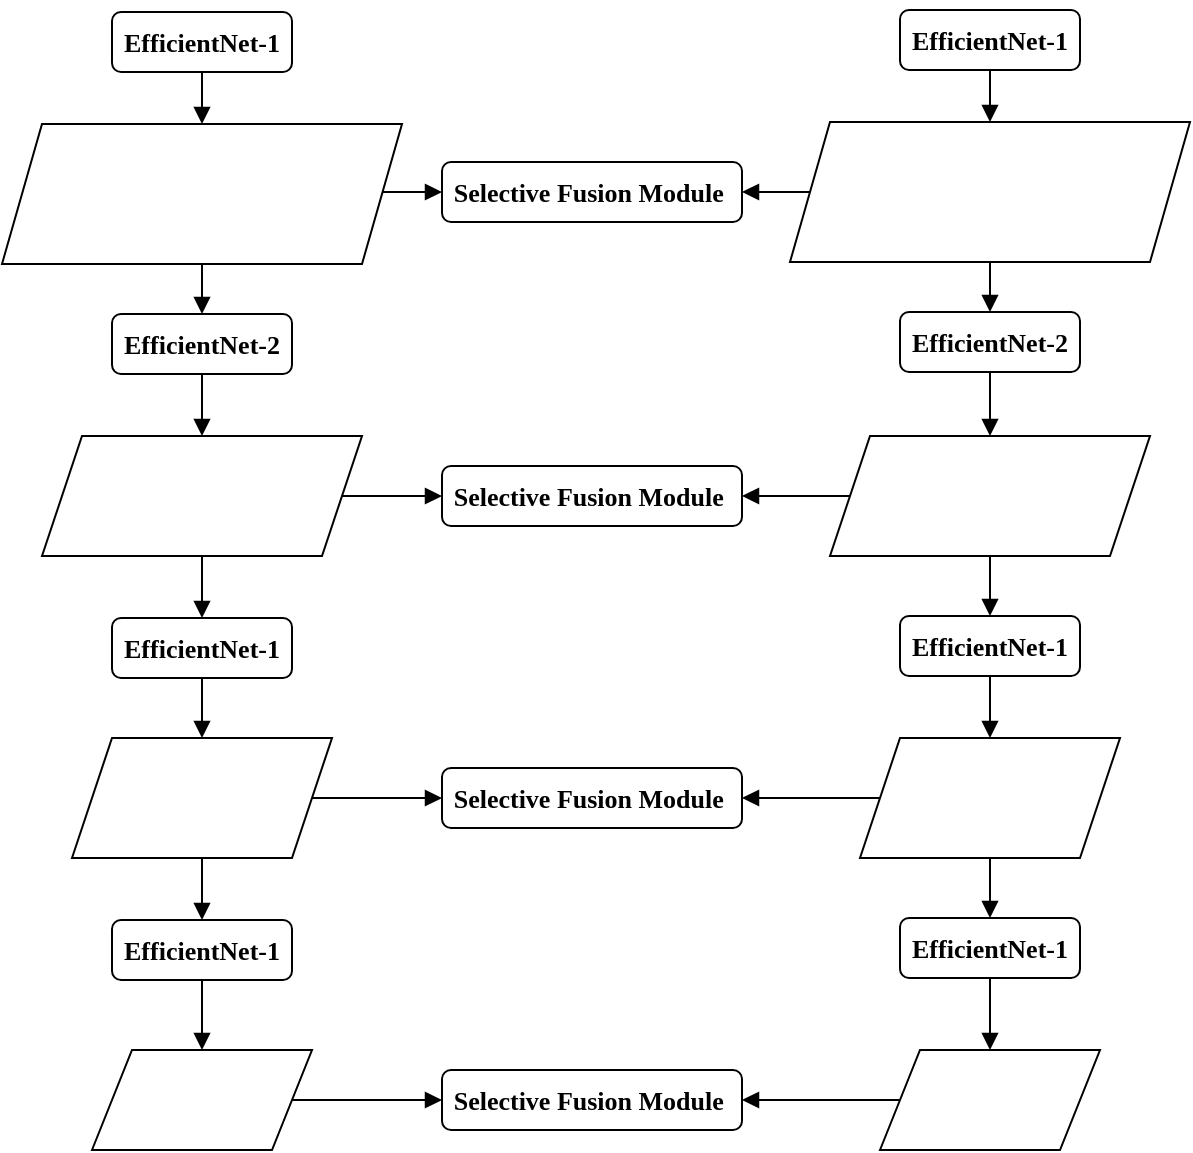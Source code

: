<mxfile version="19.0.3" type="github">
  <diagram id="V5kDmpHyvOkLffiQJ7OR" name="Page-1">
    <mxGraphModel dx="691" dy="419" grid="1" gridSize="10" guides="1" tooltips="1" connect="1" arrows="1" fold="1" page="1" pageScale="1" pageWidth="827" pageHeight="1169" math="0" shadow="0">
      <root>
        <mxCell id="0" />
        <mxCell id="1" parent="0" />
        <mxCell id="irn-x4I0Ozi95wOQKls3-12" style="edgeStyle=orthogonalEdgeStyle;rounded=0;orthogonalLoop=1;jettySize=auto;html=1;exitX=0.5;exitY=1;exitDx=0;exitDy=0;entryX=0.5;entryY=0;entryDx=0;entryDy=0;fontFamily=Times New Roman;endArrow=block;endFill=1;" edge="1" parent="1" source="irn-x4I0Ozi95wOQKls3-1" target="irn-x4I0Ozi95wOQKls3-7">
          <mxGeometry relative="1" as="geometry" />
        </mxCell>
        <mxCell id="irn-x4I0Ozi95wOQKls3-38" style="edgeStyle=orthogonalEdgeStyle;rounded=0;orthogonalLoop=1;jettySize=auto;html=1;exitX=1;exitY=0.5;exitDx=0;exitDy=0;fontFamily=Times New Roman;fontSize=13;endArrow=block;endFill=1;" edge="1" parent="1" source="irn-x4I0Ozi95wOQKls3-1" target="irn-x4I0Ozi95wOQKls3-37">
          <mxGeometry relative="1" as="geometry" />
        </mxCell>
        <mxCell id="irn-x4I0Ozi95wOQKls3-1" value="" style="shape=parallelogram;perimeter=parallelogramPerimeter;whiteSpace=wrap;html=1;fixedSize=1;" vertex="1" parent="1">
          <mxGeometry x="40" y="242" width="160" height="60" as="geometry" />
        </mxCell>
        <mxCell id="irn-x4I0Ozi95wOQKls3-14" style="edgeStyle=orthogonalEdgeStyle;rounded=0;orthogonalLoop=1;jettySize=auto;html=1;exitX=0.5;exitY=1;exitDx=0;exitDy=0;entryX=0.5;entryY=0;entryDx=0;entryDy=0;fontFamily=Times New Roman;endArrow=block;endFill=1;" edge="1" parent="1" source="irn-x4I0Ozi95wOQKls3-3" target="irn-x4I0Ozi95wOQKls3-8">
          <mxGeometry relative="1" as="geometry" />
        </mxCell>
        <mxCell id="irn-x4I0Ozi95wOQKls3-41" style="edgeStyle=orthogonalEdgeStyle;rounded=0;orthogonalLoop=1;jettySize=auto;html=1;exitX=1;exitY=0.5;exitDx=0;exitDy=0;fontFamily=Times New Roman;fontSize=13;endArrow=block;endFill=1;" edge="1" parent="1" source="irn-x4I0Ozi95wOQKls3-3" target="irn-x4I0Ozi95wOQKls3-40">
          <mxGeometry relative="1" as="geometry" />
        </mxCell>
        <mxCell id="irn-x4I0Ozi95wOQKls3-3" value="" style="shape=parallelogram;perimeter=parallelogramPerimeter;whiteSpace=wrap;html=1;fixedSize=1;" vertex="1" parent="1">
          <mxGeometry x="55" y="393" width="130" height="60" as="geometry" />
        </mxCell>
        <mxCell id="irn-x4I0Ozi95wOQKls3-44" style="edgeStyle=orthogonalEdgeStyle;rounded=0;orthogonalLoop=1;jettySize=auto;html=1;exitX=1;exitY=0.5;exitDx=0;exitDy=0;entryX=0;entryY=0.5;entryDx=0;entryDy=0;fontFamily=Times New Roman;fontSize=13;endArrow=block;endFill=1;" edge="1" parent="1" source="irn-x4I0Ozi95wOQKls3-4" target="irn-x4I0Ozi95wOQKls3-43">
          <mxGeometry relative="1" as="geometry" />
        </mxCell>
        <mxCell id="irn-x4I0Ozi95wOQKls3-4" value="" style="shape=parallelogram;perimeter=parallelogramPerimeter;whiteSpace=wrap;html=1;fixedSize=1;" vertex="1" parent="1">
          <mxGeometry x="65" y="549" width="110" height="50" as="geometry" />
        </mxCell>
        <mxCell id="irn-x4I0Ozi95wOQKls3-10" style="edgeStyle=orthogonalEdgeStyle;rounded=0;orthogonalLoop=1;jettySize=auto;html=1;exitX=0.5;exitY=1;exitDx=0;exitDy=0;entryX=0.5;entryY=0;entryDx=0;entryDy=0;fontFamily=Times New Roman;endArrow=block;endFill=1;" edge="1" parent="1" source="irn-x4I0Ozi95wOQKls3-5" target="irn-x4I0Ozi95wOQKls3-6">
          <mxGeometry relative="1" as="geometry" />
        </mxCell>
        <mxCell id="irn-x4I0Ozi95wOQKls3-34" style="edgeStyle=orthogonalEdgeStyle;rounded=0;orthogonalLoop=1;jettySize=auto;html=1;exitX=1;exitY=0.5;exitDx=0;exitDy=0;entryX=0;entryY=0.5;entryDx=0;entryDy=0;fontFamily=Times New Roman;fontSize=13;endArrow=block;endFill=1;" edge="1" parent="1" source="irn-x4I0Ozi95wOQKls3-5" target="irn-x4I0Ozi95wOQKls3-33">
          <mxGeometry relative="1" as="geometry">
            <Array as="points">
              <mxPoint x="240" y="120" />
            </Array>
          </mxGeometry>
        </mxCell>
        <mxCell id="irn-x4I0Ozi95wOQKls3-5" value="" style="shape=parallelogram;perimeter=parallelogramPerimeter;whiteSpace=wrap;html=1;fixedSize=1;" vertex="1" parent="1">
          <mxGeometry x="20" y="86" width="200" height="70" as="geometry" />
        </mxCell>
        <mxCell id="irn-x4I0Ozi95wOQKls3-11" style="edgeStyle=orthogonalEdgeStyle;rounded=0;orthogonalLoop=1;jettySize=auto;html=1;exitX=0.5;exitY=1;exitDx=0;exitDy=0;fontFamily=Times New Roman;endArrow=block;endFill=1;" edge="1" parent="1" source="irn-x4I0Ozi95wOQKls3-6" target="irn-x4I0Ozi95wOQKls3-1">
          <mxGeometry relative="1" as="geometry" />
        </mxCell>
        <mxCell id="irn-x4I0Ozi95wOQKls3-6" value="&lt;p class=&quot;MsoNormal&quot;&gt;&lt;b&gt;&lt;font style=&quot;font-size: 13px;&quot; face=&quot;Times New Roman&quot;&gt;EfficientNet-2&lt;/font&gt;&lt;/b&gt;&lt;/p&gt;" style="rounded=1;whiteSpace=wrap;html=1;" vertex="1" parent="1">
          <mxGeometry x="75" y="181" width="90" height="30" as="geometry" />
        </mxCell>
        <mxCell id="irn-x4I0Ozi95wOQKls3-13" style="edgeStyle=orthogonalEdgeStyle;rounded=0;orthogonalLoop=1;jettySize=auto;html=1;exitX=0.5;exitY=1;exitDx=0;exitDy=0;fontFamily=Times New Roman;endArrow=block;endFill=1;" edge="1" parent="1" source="irn-x4I0Ozi95wOQKls3-7" target="irn-x4I0Ozi95wOQKls3-3">
          <mxGeometry relative="1" as="geometry" />
        </mxCell>
        <mxCell id="irn-x4I0Ozi95wOQKls3-7" value="&lt;p class=&quot;MsoNormal&quot;&gt;&lt;b&gt;&lt;font style=&quot;font-size: 13px;&quot; face=&quot;Times New Roman&quot;&gt;EfficientNet-1&lt;/font&gt;&lt;/b&gt;&lt;/p&gt;" style="rounded=1;whiteSpace=wrap;html=1;" vertex="1" parent="1">
          <mxGeometry x="75" y="333" width="90" height="30" as="geometry" />
        </mxCell>
        <mxCell id="irn-x4I0Ozi95wOQKls3-15" style="edgeStyle=orthogonalEdgeStyle;rounded=0;orthogonalLoop=1;jettySize=auto;html=1;exitX=0.5;exitY=1;exitDx=0;exitDy=0;entryX=0.5;entryY=0;entryDx=0;entryDy=0;fontFamily=Times New Roman;endArrow=block;endFill=1;" edge="1" parent="1" source="irn-x4I0Ozi95wOQKls3-8" target="irn-x4I0Ozi95wOQKls3-4">
          <mxGeometry relative="1" as="geometry" />
        </mxCell>
        <mxCell id="irn-x4I0Ozi95wOQKls3-8" value="&lt;p class=&quot;MsoNormal&quot;&gt;&lt;b&gt;&lt;font style=&quot;font-size: 13px;&quot; face=&quot;Times New Roman&quot;&gt;EfficientNet-1&lt;/font&gt;&lt;/b&gt;&lt;/p&gt;" style="rounded=1;whiteSpace=wrap;html=1;" vertex="1" parent="1">
          <mxGeometry x="75" y="484" width="90" height="30" as="geometry" />
        </mxCell>
        <mxCell id="irn-x4I0Ozi95wOQKls3-16" style="edgeStyle=orthogonalEdgeStyle;rounded=0;orthogonalLoop=1;jettySize=auto;html=1;exitX=0.5;exitY=1;exitDx=0;exitDy=0;entryX=0.5;entryY=0;entryDx=0;entryDy=0;fontFamily=Times New Roman;endArrow=block;endFill=1;" edge="1" parent="1" source="irn-x4I0Ozi95wOQKls3-9" target="irn-x4I0Ozi95wOQKls3-5">
          <mxGeometry relative="1" as="geometry" />
        </mxCell>
        <mxCell id="irn-x4I0Ozi95wOQKls3-9" value="&lt;p class=&quot;MsoNormal&quot;&gt;&lt;b&gt;&lt;font style=&quot;font-size: 13px;&quot; face=&quot;Times New Roman&quot;&gt;EfficientNet-1&lt;/font&gt;&lt;/b&gt;&lt;/p&gt;" style="rounded=1;whiteSpace=wrap;html=1;" vertex="1" parent="1">
          <mxGeometry x="75" y="30" width="90" height="30" as="geometry" />
        </mxCell>
        <mxCell id="irn-x4I0Ozi95wOQKls3-17" style="edgeStyle=orthogonalEdgeStyle;rounded=0;orthogonalLoop=1;jettySize=auto;html=1;exitX=0.5;exitY=1;exitDx=0;exitDy=0;entryX=0.5;entryY=0;entryDx=0;entryDy=0;fontFamily=Times New Roman;endArrow=block;endFill=1;" edge="1" parent="1" source="irn-x4I0Ozi95wOQKls3-18" target="irn-x4I0Ozi95wOQKls3-27">
          <mxGeometry relative="1" as="geometry" />
        </mxCell>
        <mxCell id="irn-x4I0Ozi95wOQKls3-39" style="edgeStyle=orthogonalEdgeStyle;rounded=0;orthogonalLoop=1;jettySize=auto;html=1;exitX=0;exitY=0.5;exitDx=0;exitDy=0;entryX=1;entryY=0.5;entryDx=0;entryDy=0;fontFamily=Times New Roman;fontSize=13;endArrow=block;endFill=1;" edge="1" parent="1" source="irn-x4I0Ozi95wOQKls3-18" target="irn-x4I0Ozi95wOQKls3-37">
          <mxGeometry relative="1" as="geometry" />
        </mxCell>
        <mxCell id="irn-x4I0Ozi95wOQKls3-18" value="" style="shape=parallelogram;perimeter=parallelogramPerimeter;whiteSpace=wrap;html=1;fixedSize=1;" vertex="1" parent="1">
          <mxGeometry x="434" y="242" width="160" height="60" as="geometry" />
        </mxCell>
        <mxCell id="irn-x4I0Ozi95wOQKls3-19" style="edgeStyle=orthogonalEdgeStyle;rounded=0;orthogonalLoop=1;jettySize=auto;html=1;exitX=0.5;exitY=1;exitDx=0;exitDy=0;entryX=0.5;entryY=0;entryDx=0;entryDy=0;fontFamily=Times New Roman;endArrow=block;endFill=1;" edge="1" parent="1" source="irn-x4I0Ozi95wOQKls3-20" target="irn-x4I0Ozi95wOQKls3-29">
          <mxGeometry relative="1" as="geometry" />
        </mxCell>
        <mxCell id="irn-x4I0Ozi95wOQKls3-42" style="edgeStyle=orthogonalEdgeStyle;rounded=0;orthogonalLoop=1;jettySize=auto;html=1;exitX=0;exitY=0.5;exitDx=0;exitDy=0;fontFamily=Times New Roman;fontSize=13;endArrow=block;endFill=1;" edge="1" parent="1" source="irn-x4I0Ozi95wOQKls3-20" target="irn-x4I0Ozi95wOQKls3-40">
          <mxGeometry relative="1" as="geometry" />
        </mxCell>
        <mxCell id="irn-x4I0Ozi95wOQKls3-20" value="" style="shape=parallelogram;perimeter=parallelogramPerimeter;whiteSpace=wrap;html=1;fixedSize=1;" vertex="1" parent="1">
          <mxGeometry x="449" y="393" width="130" height="60" as="geometry" />
        </mxCell>
        <mxCell id="irn-x4I0Ozi95wOQKls3-45" style="edgeStyle=orthogonalEdgeStyle;rounded=0;orthogonalLoop=1;jettySize=auto;html=1;exitX=0;exitY=0.5;exitDx=0;exitDy=0;entryX=1;entryY=0.5;entryDx=0;entryDy=0;fontFamily=Times New Roman;fontSize=13;endArrow=block;endFill=1;" edge="1" parent="1" source="irn-x4I0Ozi95wOQKls3-21" target="irn-x4I0Ozi95wOQKls3-43">
          <mxGeometry relative="1" as="geometry" />
        </mxCell>
        <mxCell id="irn-x4I0Ozi95wOQKls3-21" value="" style="shape=parallelogram;perimeter=parallelogramPerimeter;whiteSpace=wrap;html=1;fixedSize=1;" vertex="1" parent="1">
          <mxGeometry x="459" y="549" width="110" height="50" as="geometry" />
        </mxCell>
        <mxCell id="irn-x4I0Ozi95wOQKls3-22" style="edgeStyle=orthogonalEdgeStyle;rounded=0;orthogonalLoop=1;jettySize=auto;html=1;exitX=0.5;exitY=1;exitDx=0;exitDy=0;entryX=0.5;entryY=0;entryDx=0;entryDy=0;fontFamily=Times New Roman;endArrow=block;endFill=1;" edge="1" parent="1" source="irn-x4I0Ozi95wOQKls3-23" target="irn-x4I0Ozi95wOQKls3-25">
          <mxGeometry relative="1" as="geometry" />
        </mxCell>
        <mxCell id="irn-x4I0Ozi95wOQKls3-35" style="edgeStyle=orthogonalEdgeStyle;rounded=0;orthogonalLoop=1;jettySize=auto;html=1;exitX=0;exitY=0.5;exitDx=0;exitDy=0;fontFamily=Times New Roman;fontSize=13;endArrow=block;endFill=1;" edge="1" parent="1" source="irn-x4I0Ozi95wOQKls3-23" target="irn-x4I0Ozi95wOQKls3-33">
          <mxGeometry relative="1" as="geometry" />
        </mxCell>
        <mxCell id="irn-x4I0Ozi95wOQKls3-23" value="" style="shape=parallelogram;perimeter=parallelogramPerimeter;whiteSpace=wrap;html=1;fixedSize=1;" vertex="1" parent="1">
          <mxGeometry x="414" y="85" width="200" height="70" as="geometry" />
        </mxCell>
        <mxCell id="irn-x4I0Ozi95wOQKls3-24" style="edgeStyle=orthogonalEdgeStyle;rounded=0;orthogonalLoop=1;jettySize=auto;html=1;exitX=0.5;exitY=1;exitDx=0;exitDy=0;fontFamily=Times New Roman;endArrow=block;endFill=1;" edge="1" parent="1" source="irn-x4I0Ozi95wOQKls3-25" target="irn-x4I0Ozi95wOQKls3-18">
          <mxGeometry relative="1" as="geometry" />
        </mxCell>
        <mxCell id="irn-x4I0Ozi95wOQKls3-25" value="&lt;p class=&quot;MsoNormal&quot;&gt;&lt;b&gt;&lt;font style=&quot;font-size: 13px;&quot; face=&quot;Times New Roman&quot;&gt;EfficientNet-2&lt;/font&gt;&lt;/b&gt;&lt;/p&gt;" style="rounded=1;whiteSpace=wrap;html=1;" vertex="1" parent="1">
          <mxGeometry x="469" y="180" width="90" height="30" as="geometry" />
        </mxCell>
        <mxCell id="irn-x4I0Ozi95wOQKls3-26" style="edgeStyle=orthogonalEdgeStyle;rounded=0;orthogonalLoop=1;jettySize=auto;html=1;exitX=0.5;exitY=1;exitDx=0;exitDy=0;fontFamily=Times New Roman;endArrow=block;endFill=1;" edge="1" parent="1" source="irn-x4I0Ozi95wOQKls3-27" target="irn-x4I0Ozi95wOQKls3-20">
          <mxGeometry relative="1" as="geometry" />
        </mxCell>
        <mxCell id="irn-x4I0Ozi95wOQKls3-27" value="&lt;p class=&quot;MsoNormal&quot;&gt;&lt;b&gt;&lt;font style=&quot;font-size: 13px;&quot; face=&quot;Times New Roman&quot;&gt;EfficientNet-1&lt;/font&gt;&lt;/b&gt;&lt;/p&gt;" style="rounded=1;whiteSpace=wrap;html=1;" vertex="1" parent="1">
          <mxGeometry x="469" y="332" width="90" height="30" as="geometry" />
        </mxCell>
        <mxCell id="irn-x4I0Ozi95wOQKls3-28" style="edgeStyle=orthogonalEdgeStyle;rounded=0;orthogonalLoop=1;jettySize=auto;html=1;exitX=0.5;exitY=1;exitDx=0;exitDy=0;entryX=0.5;entryY=0;entryDx=0;entryDy=0;fontFamily=Times New Roman;endArrow=block;endFill=1;" edge="1" parent="1" source="irn-x4I0Ozi95wOQKls3-29" target="irn-x4I0Ozi95wOQKls3-21">
          <mxGeometry relative="1" as="geometry" />
        </mxCell>
        <mxCell id="irn-x4I0Ozi95wOQKls3-29" value="&lt;p class=&quot;MsoNormal&quot;&gt;&lt;b&gt;&lt;font style=&quot;font-size: 13px;&quot; face=&quot;Times New Roman&quot;&gt;EfficientNet-1&lt;/font&gt;&lt;/b&gt;&lt;/p&gt;" style="rounded=1;whiteSpace=wrap;html=1;" vertex="1" parent="1">
          <mxGeometry x="469" y="483" width="90" height="30" as="geometry" />
        </mxCell>
        <mxCell id="irn-x4I0Ozi95wOQKls3-30" style="edgeStyle=orthogonalEdgeStyle;rounded=0;orthogonalLoop=1;jettySize=auto;html=1;exitX=0.5;exitY=1;exitDx=0;exitDy=0;entryX=0.5;entryY=0;entryDx=0;entryDy=0;fontFamily=Times New Roman;endArrow=block;endFill=1;" edge="1" parent="1" source="irn-x4I0Ozi95wOQKls3-31" target="irn-x4I0Ozi95wOQKls3-23">
          <mxGeometry relative="1" as="geometry" />
        </mxCell>
        <mxCell id="irn-x4I0Ozi95wOQKls3-31" value="&lt;p class=&quot;MsoNormal&quot;&gt;&lt;b&gt;&lt;font style=&quot;font-size: 13px;&quot; face=&quot;Times New Roman&quot;&gt;EfficientNet-1&lt;/font&gt;&lt;/b&gt;&lt;/p&gt;" style="rounded=1;whiteSpace=wrap;html=1;" vertex="1" parent="1">
          <mxGeometry x="469" y="29" width="90" height="30" as="geometry" />
        </mxCell>
        <mxCell id="irn-x4I0Ozi95wOQKls3-33" value="&lt;p class=&quot;MsoNormal&quot;&gt;&lt;span&gt;&lt;font face=&quot;Times New Roman&quot; style=&quot;font-size: 13px;&quot;&gt;&lt;b&gt;Selective Fusion Module&amp;nbsp;&lt;/b&gt;&lt;/font&gt;&lt;/span&gt;&lt;/p&gt;" style="rounded=1;whiteSpace=wrap;html=1;" vertex="1" parent="1">
          <mxGeometry x="240" y="105" width="150" height="30" as="geometry" />
        </mxCell>
        <mxCell id="irn-x4I0Ozi95wOQKls3-37" value="&lt;p class=&quot;MsoNormal&quot;&gt;&lt;span&gt;&lt;font face=&quot;Times New Roman&quot; style=&quot;font-size: 13px;&quot;&gt;&lt;b&gt;Selective Fusion Module&amp;nbsp;&lt;/b&gt;&lt;/font&gt;&lt;/span&gt;&lt;/p&gt;" style="rounded=1;whiteSpace=wrap;html=1;" vertex="1" parent="1">
          <mxGeometry x="240" y="257" width="150" height="30" as="geometry" />
        </mxCell>
        <mxCell id="irn-x4I0Ozi95wOQKls3-40" value="&lt;p class=&quot;MsoNormal&quot;&gt;&lt;span&gt;&lt;font face=&quot;Times New Roman&quot; style=&quot;font-size: 13px;&quot;&gt;&lt;b&gt;Selective Fusion Module&amp;nbsp;&lt;/b&gt;&lt;/font&gt;&lt;/span&gt;&lt;/p&gt;" style="rounded=1;whiteSpace=wrap;html=1;" vertex="1" parent="1">
          <mxGeometry x="240" y="408" width="150" height="30" as="geometry" />
        </mxCell>
        <mxCell id="irn-x4I0Ozi95wOQKls3-43" value="&lt;p class=&quot;MsoNormal&quot;&gt;&lt;span&gt;&lt;font face=&quot;Times New Roman&quot; style=&quot;font-size: 13px;&quot;&gt;&lt;b&gt;Selective Fusion Module&amp;nbsp;&lt;/b&gt;&lt;/font&gt;&lt;/span&gt;&lt;/p&gt;" style="rounded=1;whiteSpace=wrap;html=1;" vertex="1" parent="1">
          <mxGeometry x="240" y="559" width="150" height="30" as="geometry" />
        </mxCell>
      </root>
    </mxGraphModel>
  </diagram>
</mxfile>
